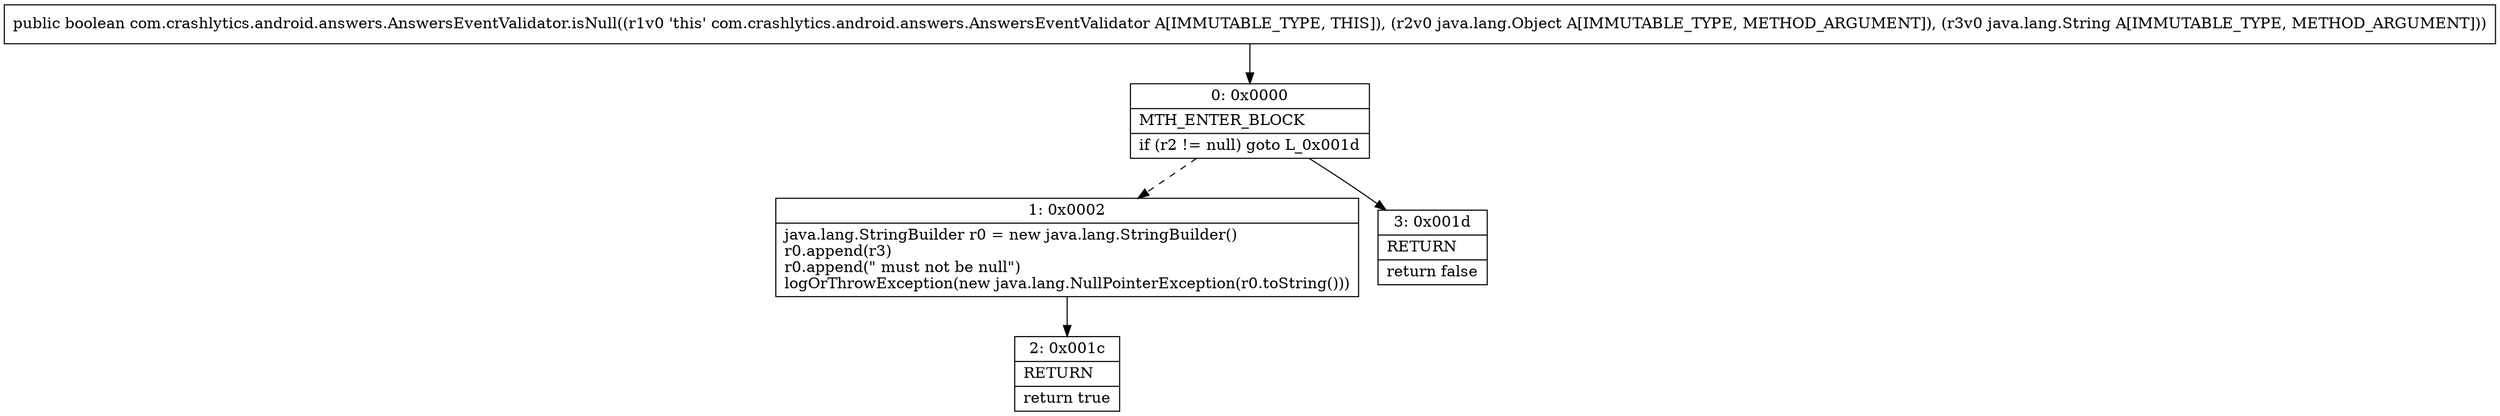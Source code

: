 digraph "CFG forcom.crashlytics.android.answers.AnswersEventValidator.isNull(Ljava\/lang\/Object;Ljava\/lang\/String;)Z" {
Node_0 [shape=record,label="{0\:\ 0x0000|MTH_ENTER_BLOCK\l|if (r2 != null) goto L_0x001d\l}"];
Node_1 [shape=record,label="{1\:\ 0x0002|java.lang.StringBuilder r0 = new java.lang.StringBuilder()\lr0.append(r3)\lr0.append(\" must not be null\")\llogOrThrowException(new java.lang.NullPointerException(r0.toString()))\l}"];
Node_2 [shape=record,label="{2\:\ 0x001c|RETURN\l|return true\l}"];
Node_3 [shape=record,label="{3\:\ 0x001d|RETURN\l|return false\l}"];
MethodNode[shape=record,label="{public boolean com.crashlytics.android.answers.AnswersEventValidator.isNull((r1v0 'this' com.crashlytics.android.answers.AnswersEventValidator A[IMMUTABLE_TYPE, THIS]), (r2v0 java.lang.Object A[IMMUTABLE_TYPE, METHOD_ARGUMENT]), (r3v0 java.lang.String A[IMMUTABLE_TYPE, METHOD_ARGUMENT])) }"];
MethodNode -> Node_0;
Node_0 -> Node_1[style=dashed];
Node_0 -> Node_3;
Node_1 -> Node_2;
}

